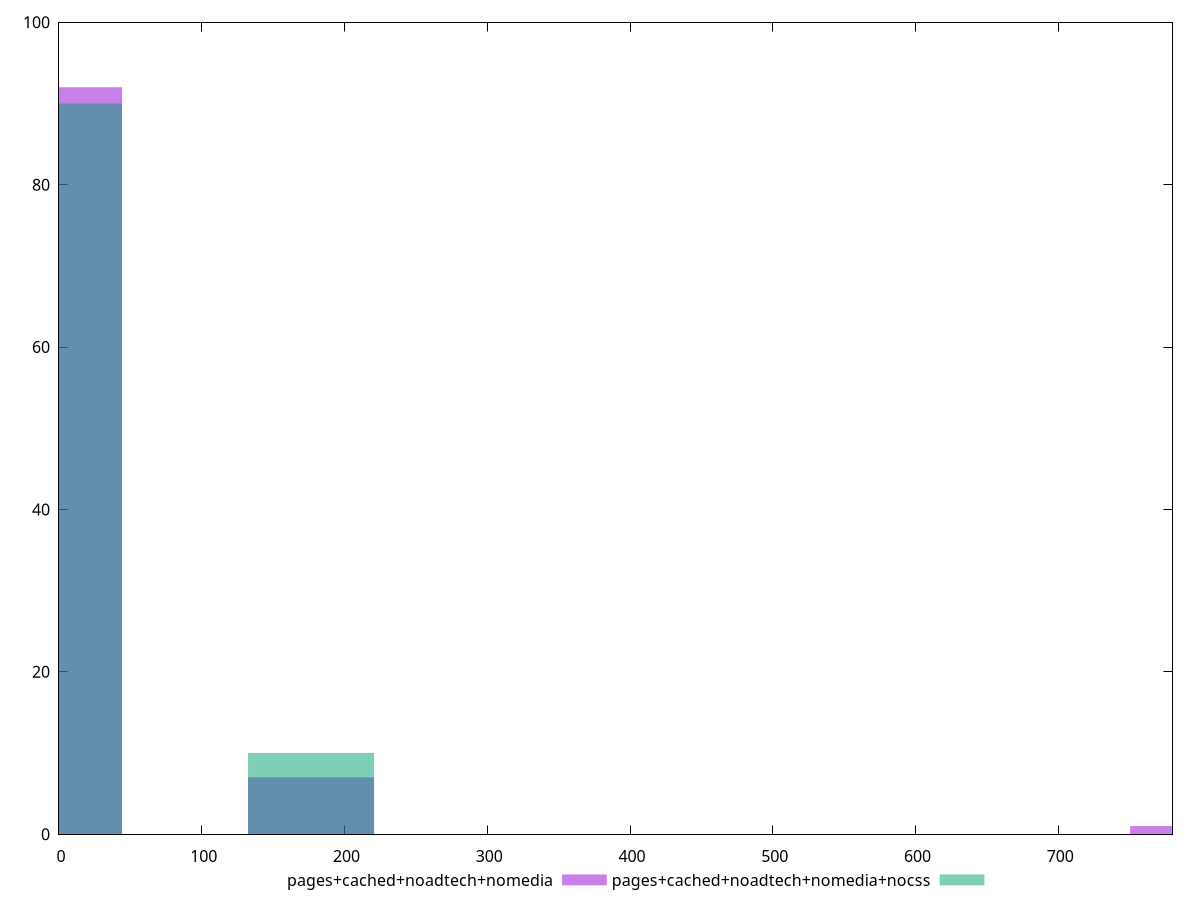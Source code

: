 reset

$pagesCachedNoadtechNomedia <<EOF
794.4657245849793 1
0 92
176.54793879666207 7
EOF

$pagesCachedNoadtechNomediaNocss <<EOF
0 90
176.54793879666207 10
EOF

set key outside below
set boxwidth 88.27396939833103
set xrange [0:780]
set yrange [0:100]
set trange [0:100]
set style fill transparent solid 0.5 noborder
set terminal svg size 640, 500 enhanced background rgb 'white'
set output "report_00019_2021-02-10T18-14-37.922Z//uses-http2/comparison/histogram/3_vs_4.svg"

plot $pagesCachedNoadtechNomedia title "pages+cached+noadtech+nomedia" with boxes, \
     $pagesCachedNoadtechNomediaNocss title "pages+cached+noadtech+nomedia+nocss" with boxes

reset
